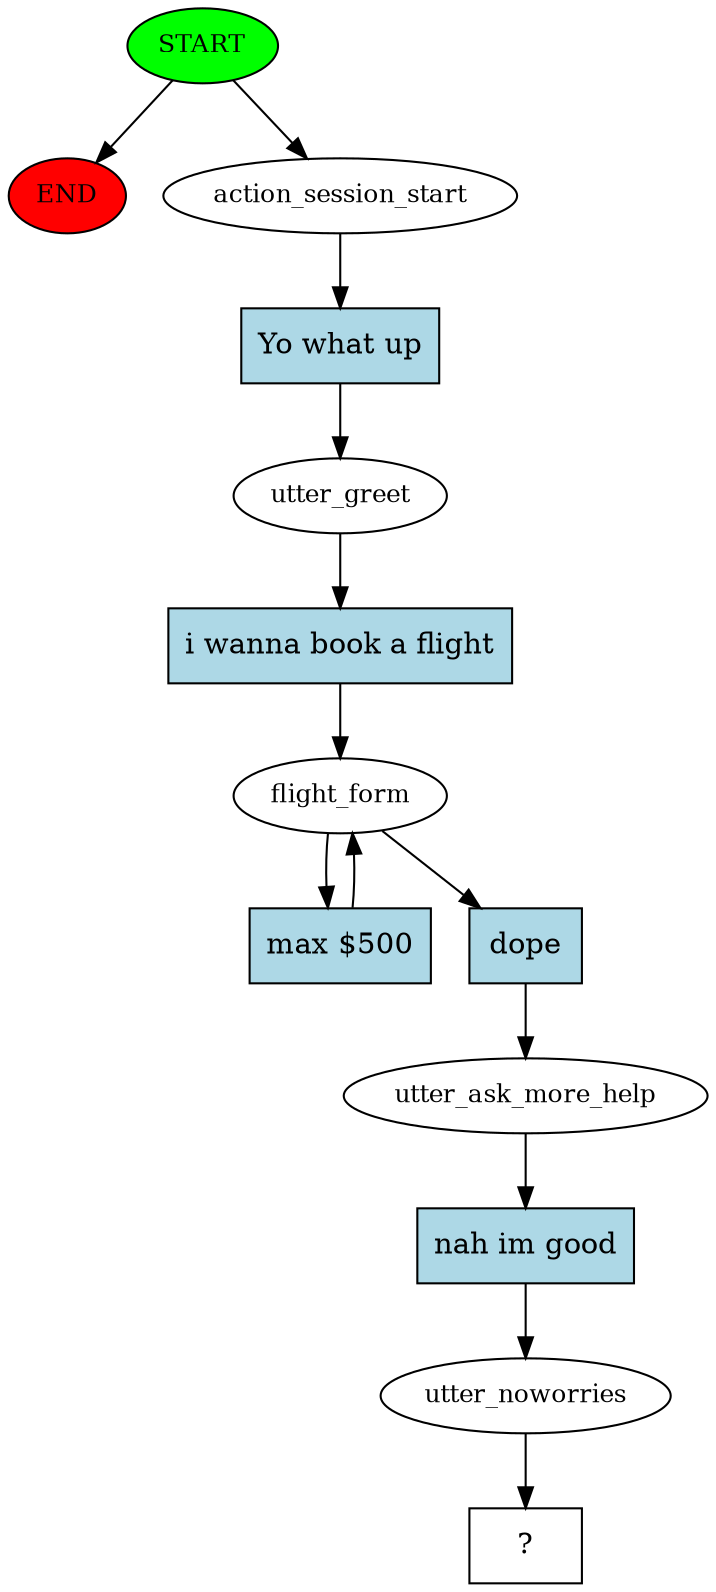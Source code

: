 digraph  {
0 [class="start active", fillcolor=green, fontsize=12, label=START, style=filled];
"-1" [class=end, fillcolor=red, fontsize=12, label=END, style=filled];
1 [class=active, fontsize=12, label=action_session_start];
2 [class=active, fontsize=12, label=utter_greet];
3 [class=active, fontsize=12, label=flight_form];
9 [class=active, fontsize=12, label=utter_ask_more_help];
10 [class=active, fontsize=12, label=utter_noworries];
11 [class="intent dashed active", label="  ?  ", shape=rect];
12 [class="intent active", fillcolor=lightblue, label="Yo what up", shape=rect, style=filled];
13 [class="intent active", fillcolor=lightblue, label="i wanna book a flight", shape=rect, style=filled];
14 [class="intent active", fillcolor=lightblue, label="max $500", shape=rect, style=filled];
15 [class="intent active", fillcolor=lightblue, label=dope, shape=rect, style=filled];
16 [class="intent active", fillcolor=lightblue, label="nah im good", shape=rect, style=filled];
0 -> "-1"  [class="", key=NONE, label=""];
0 -> 1  [class=active, key=NONE, label=""];
1 -> 12  [class=active, key=0];
2 -> 13  [class=active, key=0];
3 -> 14  [class=active, key=0];
3 -> 15  [class=active, key=0];
9 -> 16  [class=active, key=0];
10 -> 11  [class=active, key=NONE, label=""];
12 -> 2  [class=active, key=0];
13 -> 3  [class=active, key=0];
14 -> 3  [class=active, key=0];
15 -> 9  [class=active, key=0];
16 -> 10  [class=active, key=0];
}
